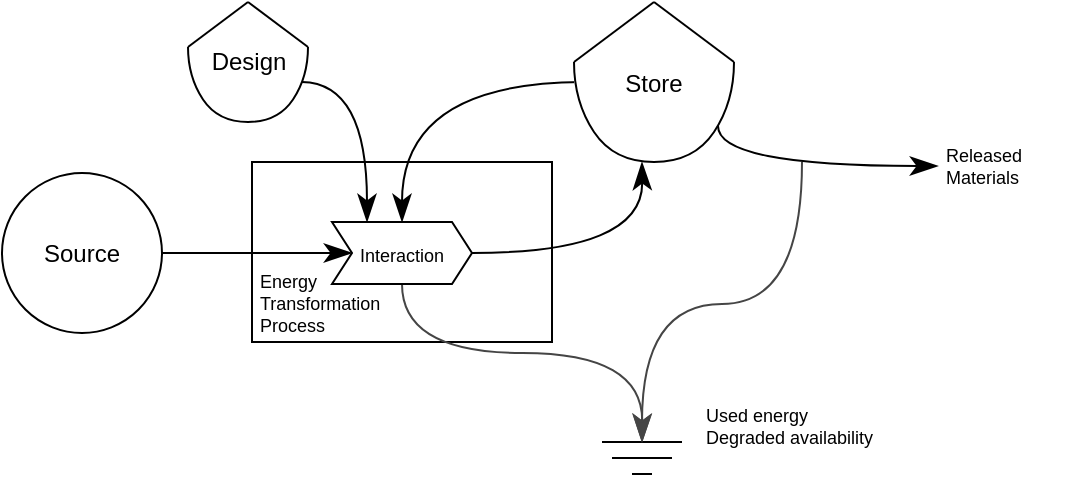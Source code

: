 <mxfile version="15.2.1" type="github"><diagram id="PUav7ms7d3gT_kqhUBGY" name="Page-1"><mxGraphModel dx="657" dy="358" grid="1" gridSize="10" guides="1" tooltips="1" connect="1" arrows="1" fold="1" page="1" pageScale="1" pageWidth="827" pageHeight="1169" math="0" shadow="0"><root><mxCell id="0"/><mxCell id="1" parent="0"/><mxCell id="K3yAakwGBToCEmTK0skL-2" value="" style="rounded=0;whiteSpace=wrap;html=1;strokeColor=#000000;strokeWidth=1;" parent="1" vertex="1"><mxGeometry x="185" y="250" width="150" height="90" as="geometry"/></mxCell><mxCell id="K3yAakwGBToCEmTK0skL-3" value="Source" style="ellipse;whiteSpace=wrap;html=1;aspect=fixed;" parent="1" vertex="1"><mxGeometry x="60" y="255.5" width="80" height="80" as="geometry"/></mxCell><mxCell id="K3yAakwGBToCEmTK0skL-4" style="edgeStyle=orthogonalEdgeStyle;rounded=0;orthogonalLoop=1;jettySize=auto;html=1;exitX=1;exitY=0.5;exitDx=0;exitDy=0;startArrow=none;startFill=0;endArrow=classicThin;endFill=1;endSize=11;strokeWidth=1;curved=1;" parent="1" source="K3yAakwGBToCEmTK0skL-6" edge="1"><mxGeometry relative="1" as="geometry"><mxPoint x="380" y="250" as="targetPoint"/></mxGeometry></mxCell><mxCell id="K3yAakwGBToCEmTK0skL-5" style="edgeStyle=orthogonalEdgeStyle;curved=1;rounded=0;orthogonalLoop=1;jettySize=auto;html=1;exitX=0.5;exitY=1;exitDx=0;exitDy=0;fontSize=9;startArrow=none;startFill=0;endArrow=classicThin;endFill=1;endSize=11;strokeWidth=1;strokeColor=#454545;" parent="1" source="K3yAakwGBToCEmTK0skL-6" edge="1"><mxGeometry relative="1" as="geometry"><mxPoint x="380" y="390" as="targetPoint"/></mxGeometry></mxCell><mxCell id="K3yAakwGBToCEmTK0skL-6" value="&lt;font style=&quot;font-size: 9px&quot;&gt;Interaction&lt;/font&gt;" style="shape=step;perimeter=stepPerimeter;whiteSpace=wrap;html=1;fixedSize=1;size=10;strokeColor=#000000;strokeWidth=1;" parent="1" vertex="1"><mxGeometry x="225" y="280" width="70" height="31" as="geometry"/></mxCell><mxCell id="K3yAakwGBToCEmTK0skL-7" value="" style="edgeStyle=orthogonalEdgeStyle;rounded=0;orthogonalLoop=1;jettySize=auto;html=1;exitX=1;exitY=0.5;exitDx=0;exitDy=0;curved=1;endArrow=classicThin;entryX=0;entryY=0.5;entryDx=0;entryDy=0;endFill=1;endSize=11;" parent="1" source="K3yAakwGBToCEmTK0skL-3" target="K3yAakwGBToCEmTK0skL-6" edge="1"><mxGeometry relative="1" as="geometry"><mxPoint x="320" y="230" as="targetPoint"/><Array as="points"><mxPoint x="170" y="296"/><mxPoint x="170" y="296"/></Array><mxPoint x="90" y="150" as="sourcePoint"/></mxGeometry></mxCell><mxCell id="K3yAakwGBToCEmTK0skL-8" value="Energy Transformation Process" style="text;html=1;strokeColor=none;fillColor=none;align=left;verticalAlign=middle;whiteSpace=wrap;rounded=0;fontSize=9;" parent="1" vertex="1"><mxGeometry x="187" y="299" width="70" height="43" as="geometry"/></mxCell><mxCell id="K3yAakwGBToCEmTK0skL-9" style="edgeStyle=orthogonalEdgeStyle;rounded=0;orthogonalLoop=1;jettySize=auto;html=1;startArrow=none;startFill=0;endArrow=classicThin;endFill=1;endSize=11;strokeWidth=1;curved=1;entryX=0.5;entryY=0;entryDx=0;entryDy=0;" parent="1" target="K3yAakwGBToCEmTK0skL-6" edge="1"><mxGeometry relative="1" as="geometry"><mxPoint x="390" y="260" as="targetPoint"/><mxPoint x="350" y="210" as="sourcePoint"/></mxGeometry></mxCell><mxCell id="K3yAakwGBToCEmTK0skL-10" value="Store" style="group;fillColor=#FFFFFF;strokeWidth=11;verticalAlign=middle;" parent="1" vertex="1" connectable="0"><mxGeometry x="346" y="170" width="80" height="80" as="geometry"/></mxCell><mxCell id="K3yAakwGBToCEmTK0skL-11" value="" style="endArrow=none;html=1;" parent="K3yAakwGBToCEmTK0skL-10" edge="1"><mxGeometry width="50" height="50" relative="1" as="geometry"><mxPoint y="30" as="sourcePoint"/><mxPoint x="40" as="targetPoint"/></mxGeometry></mxCell><mxCell id="K3yAakwGBToCEmTK0skL-12" value="" style="curved=1;endArrow=none;html=1;endFill=0;" parent="K3yAakwGBToCEmTK0skL-10" edge="1"><mxGeometry width="50" height="50" relative="1" as="geometry"><mxPoint y="30" as="sourcePoint"/><mxPoint x="80" y="30" as="targetPoint"/><Array as="points"><mxPoint y="50"/><mxPoint x="20" y="80"/><mxPoint x="60" y="80"/><mxPoint x="80" y="50"/></Array></mxGeometry></mxCell><mxCell id="K3yAakwGBToCEmTK0skL-13" value="" style="endArrow=none;html=1;" parent="K3yAakwGBToCEmTK0skL-10" edge="1"><mxGeometry width="50" height="50" relative="1" as="geometry"><mxPoint x="80" y="30" as="sourcePoint"/><mxPoint x="40" as="targetPoint"/></mxGeometry></mxCell><mxCell id="K3yAakwGBToCEmTK0skL-14" style="edgeStyle=orthogonalEdgeStyle;rounded=0;orthogonalLoop=1;jettySize=auto;html=1;startArrow=none;startFill=0;endArrow=classicThin;endFill=1;endSize=11;strokeWidth=1;curved=1;entryX=0;entryY=0.465;entryDx=0;entryDy=0;entryPerimeter=0;" parent="1" edge="1"><mxGeometry relative="1" as="geometry"><mxPoint x="528" y="251.995" as="targetPoint"/><mxPoint x="418" y="232" as="sourcePoint"/><Array as="points"><mxPoint x="418" y="252"/></Array></mxGeometry></mxCell><mxCell id="K3yAakwGBToCEmTK0skL-15" value="Released&lt;br&gt;Materials" style="text;html=1;strokeColor=none;fillColor=none;align=left;verticalAlign=middle;whiteSpace=wrap;rounded=0;fontSize=9;" parent="1" vertex="1"><mxGeometry x="530" y="230" width="70" height="43" as="geometry"/></mxCell><mxCell id="K3yAakwGBToCEmTK0skL-16" value="Used energy&lt;br&gt;Degraded availability" style="text;html=1;strokeColor=none;fillColor=none;align=left;verticalAlign=middle;whiteSpace=wrap;rounded=0;fontSize=9;" parent="1" vertex="1"><mxGeometry x="410" y="360" width="99" height="43" as="geometry"/></mxCell><mxCell id="K3yAakwGBToCEmTK0skL-17" value="" style="group;fontSize=9;strokeWidth=0;align=left;verticalAlign=middle;" parent="1" vertex="1" connectable="0"><mxGeometry x="360" y="360" width="40" height="46" as="geometry"/></mxCell><mxCell id="K3yAakwGBToCEmTK0skL-18" value="" style="endArrow=none;html=1;" parent="K3yAakwGBToCEmTK0skL-17" edge="1"><mxGeometry y="-50" width="50" height="50" as="geometry"><mxPoint y="30" as="sourcePoint"/><mxPoint x="40" y="30" as="targetPoint"/></mxGeometry></mxCell><mxCell id="K3yAakwGBToCEmTK0skL-19" value="" style="endArrow=none;html=1;" parent="K3yAakwGBToCEmTK0skL-17" edge="1"><mxGeometry x="-5" y="-52" width="50" height="50" as="geometry"><mxPoint x="5" y="38" as="sourcePoint"/><mxPoint x="35" y="38" as="targetPoint"/></mxGeometry></mxCell><mxCell id="K3yAakwGBToCEmTK0skL-20" value="" style="endArrow=none;html=1;" parent="K3yAakwGBToCEmTK0skL-17" edge="1"><mxGeometry x="-5" y="-54" width="50" height="50" as="geometry"><mxPoint x="15" y="46" as="sourcePoint"/><mxPoint x="25" y="46" as="targetPoint"/></mxGeometry></mxCell><mxCell id="K3yAakwGBToCEmTK0skL-21" style="edgeStyle=orthogonalEdgeStyle;curved=1;rounded=0;orthogonalLoop=1;jettySize=auto;html=1;fontSize=9;startArrow=none;startFill=0;endArrow=classicThin;endFill=1;endSize=11;strokeWidth=1;strokeColor=#454545;" parent="1" edge="1"><mxGeometry relative="1" as="geometry"><mxPoint x="380" y="390" as="targetPoint"/><mxPoint x="460" y="250" as="sourcePoint"/><Array as="points"><mxPoint x="460" y="321"/><mxPoint x="380" y="321"/></Array></mxGeometry></mxCell><mxCell id="K3yAakwGBToCEmTK0skL-34" value="" style="group" parent="1" vertex="1" connectable="0"><mxGeometry x="153" y="170" width="60" height="60" as="geometry"/></mxCell><mxCell id="K3yAakwGBToCEmTK0skL-35" value="" style="endArrow=none;html=1;" parent="K3yAakwGBToCEmTK0skL-34" edge="1"><mxGeometry width="50" height="50" relative="1" as="geometry"><mxPoint y="22.5" as="sourcePoint"/><mxPoint x="30" as="targetPoint"/></mxGeometry></mxCell><mxCell id="K3yAakwGBToCEmTK0skL-36" value="" style="curved=1;endArrow=none;html=1;endFill=0;" parent="K3yAakwGBToCEmTK0skL-34" edge="1"><mxGeometry width="50" height="50" relative="1" as="geometry"><mxPoint y="22.5" as="sourcePoint"/><mxPoint x="60" y="22.5" as="targetPoint"/><Array as="points"><mxPoint y="37.5"/><mxPoint x="15" y="60"/><mxPoint x="45" y="60"/><mxPoint x="60" y="37.5"/></Array></mxGeometry></mxCell><mxCell id="K3yAakwGBToCEmTK0skL-37" value="" style="endArrow=none;html=1;" parent="K3yAakwGBToCEmTK0skL-34" edge="1"><mxGeometry width="50" height="50" relative="1" as="geometry"><mxPoint x="60" y="22.5" as="sourcePoint"/><mxPoint x="30" as="targetPoint"/></mxGeometry></mxCell><mxCell id="K3yAakwGBToCEmTK0skL-38" value="Design" style="text;html=1;align=center;verticalAlign=middle;resizable=0;points=[];autosize=1;strokeColor=none;" parent="K3yAakwGBToCEmTK0skL-34" vertex="1"><mxGeometry x="5" y="20" width="50" height="20" as="geometry"/></mxCell><mxCell id="K3yAakwGBToCEmTK0skL-39" style="edgeStyle=orthogonalEdgeStyle;rounded=0;orthogonalLoop=1;jettySize=auto;html=1;startArrow=none;startFill=0;endArrow=classicThin;endFill=1;endSize=11;strokeWidth=1;curved=1;entryX=0.25;entryY=0;entryDx=0;entryDy=0;" parent="1" target="K3yAakwGBToCEmTK0skL-6" edge="1"><mxGeometry relative="1" as="geometry"><mxPoint x="150" y="267.97" as="targetPoint"/><mxPoint x="210" y="210" as="sourcePoint"/></mxGeometry></mxCell></root></mxGraphModel></diagram></mxfile>